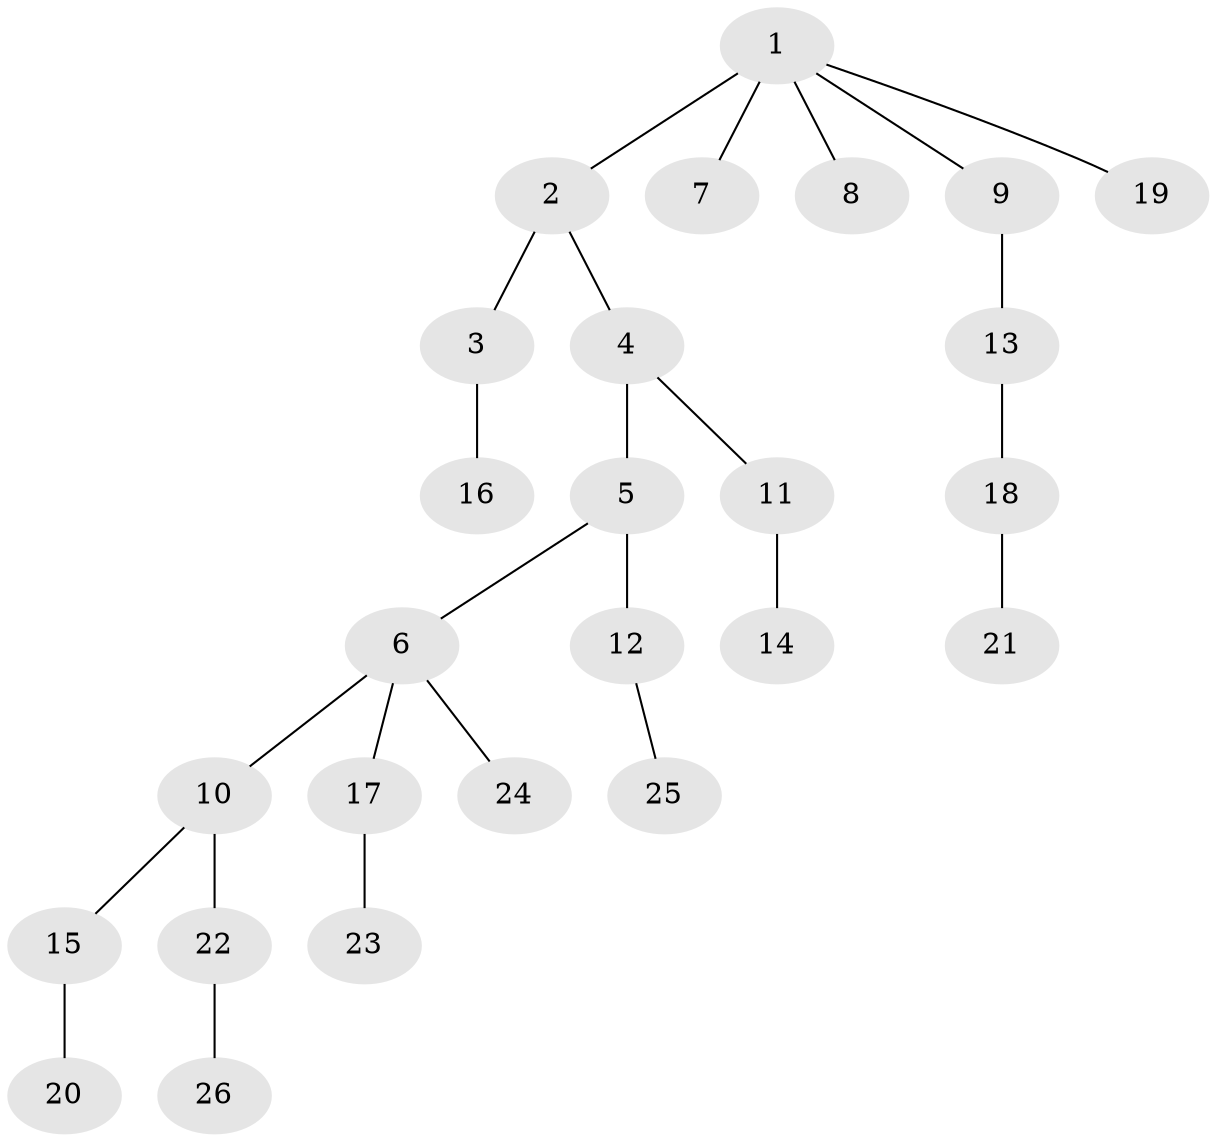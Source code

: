 // original degree distribution, {3: 0.1746031746031746, 5: 0.015873015873015872, 2: 0.2698412698412698, 4: 0.09523809523809523, 1: 0.4444444444444444}
// Generated by graph-tools (version 1.1) at 2025/51/03/04/25 22:51:25]
// undirected, 26 vertices, 25 edges
graph export_dot {
  node [color=gray90,style=filled];
  1;
  2;
  3;
  4;
  5;
  6;
  7;
  8;
  9;
  10;
  11;
  12;
  13;
  14;
  15;
  16;
  17;
  18;
  19;
  20;
  21;
  22;
  23;
  24;
  25;
  26;
  1 -- 2 [weight=2.0];
  1 -- 7 [weight=1.0];
  1 -- 8 [weight=1.0];
  1 -- 9 [weight=1.0];
  1 -- 19 [weight=1.0];
  2 -- 3 [weight=1.0];
  2 -- 4 [weight=1.0];
  3 -- 16 [weight=2.0];
  4 -- 5 [weight=1.0];
  4 -- 11 [weight=1.0];
  5 -- 6 [weight=1.0];
  5 -- 12 [weight=1.0];
  6 -- 10 [weight=1.0];
  6 -- 17 [weight=1.0];
  6 -- 24 [weight=1.0];
  9 -- 13 [weight=1.0];
  10 -- 15 [weight=1.0];
  10 -- 22 [weight=1.0];
  11 -- 14 [weight=1.0];
  12 -- 25 [weight=1.0];
  13 -- 18 [weight=1.0];
  15 -- 20 [weight=1.0];
  17 -- 23 [weight=1.0];
  18 -- 21 [weight=1.0];
  22 -- 26 [weight=1.0];
}

